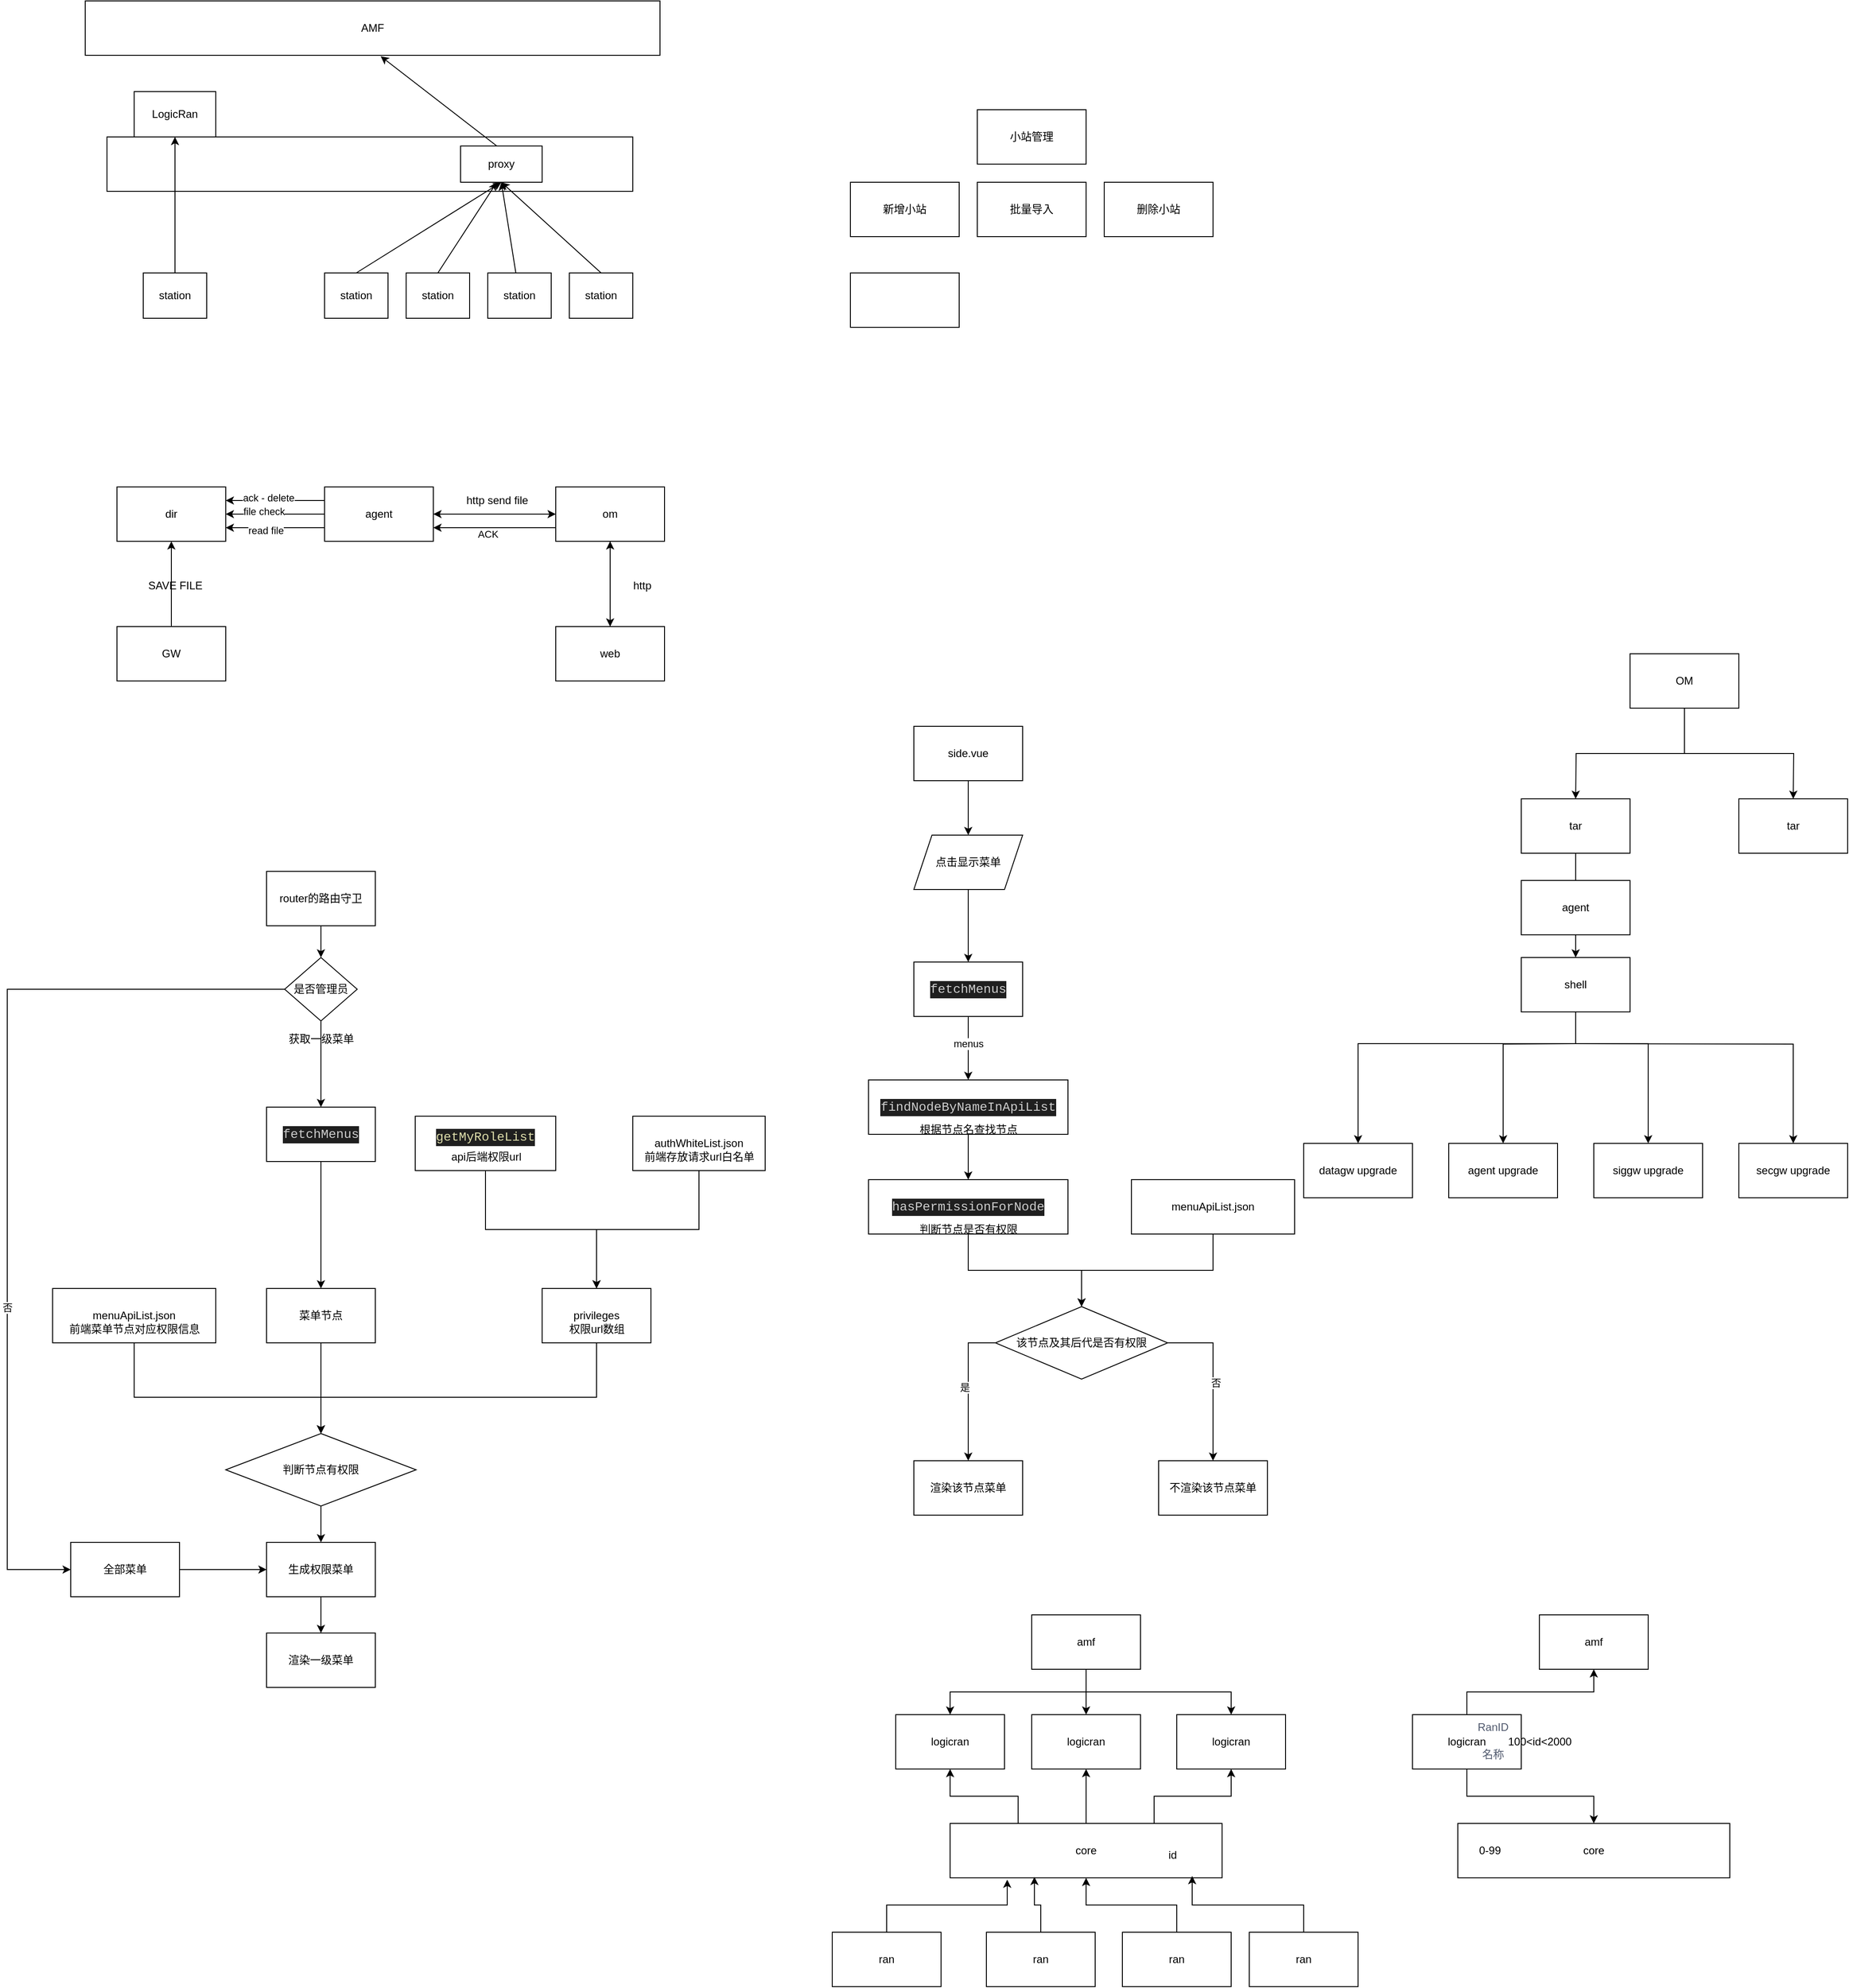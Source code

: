 <mxfile version="23.0.2" type="github">
  <diagram id="r8akQIV7CGBrM3lP9Y4Y" name="第 1 页">
    <mxGraphModel dx="1386" dy="1954" grid="1" gridSize="10" guides="1" tooltips="1" connect="1" arrows="1" fold="1" page="1" pageScale="1" pageWidth="827" pageHeight="1169" math="0" shadow="0">
      <root>
        <mxCell id="0" />
        <mxCell id="1" parent="0" />
        <mxCell id="nayXP41YcCdt_hHMmjPa-1" value="menuApiList.json" style="rounded=0;whiteSpace=wrap;html=1;" parent="1" vertex="1">
          <mxGeometry x="180" y="270" width="180" height="60" as="geometry" />
        </mxCell>
        <mxCell id="nayXP41YcCdt_hHMmjPa-24" style="edgeStyle=orthogonalEdgeStyle;rounded=0;orthogonalLoop=1;jettySize=auto;html=1;exitX=0.5;exitY=1;exitDx=0;exitDy=0;" parent="1" source="nayXP41YcCdt_hHMmjPa-2" target="nayXP41YcCdt_hHMmjPa-9" edge="1">
          <mxGeometry relative="1" as="geometry" />
        </mxCell>
        <mxCell id="nayXP41YcCdt_hHMmjPa-2" value="authWhiteList.json" style="rounded=0;whiteSpace=wrap;html=1;" parent="1" vertex="1">
          <mxGeometry x="820" y="80" width="146" height="60" as="geometry" />
        </mxCell>
        <mxCell id="nayXP41YcCdt_hHMmjPa-29" style="edgeStyle=orthogonalEdgeStyle;rounded=0;orthogonalLoop=1;jettySize=auto;html=1;" parent="1" source="nayXP41YcCdt_hHMmjPa-3" target="nayXP41YcCdt_hHMmjPa-28" edge="1">
          <mxGeometry relative="1" as="geometry">
            <Array as="points">
              <mxPoint x="270" y="390" />
              <mxPoint x="476" y="390" />
            </Array>
          </mxGeometry>
        </mxCell>
        <mxCell id="nayXP41YcCdt_hHMmjPa-3" value="前端菜单节点对应权限信息" style="text;html=1;align=center;verticalAlign=middle;resizable=0;points=[];autosize=1;strokeColor=none;fillColor=none;" parent="1" vertex="1">
          <mxGeometry x="185" y="300" width="170" height="30" as="geometry" />
        </mxCell>
        <mxCell id="nayXP41YcCdt_hHMmjPa-4" value="前端存放请求url白名单" style="text;html=1;align=center;verticalAlign=middle;resizable=0;points=[];autosize=1;strokeColor=none;fillColor=none;" parent="1" vertex="1">
          <mxGeometry x="818" y="110" width="150" height="30" as="geometry" />
        </mxCell>
        <mxCell id="nayXP41YcCdt_hHMmjPa-36" value="" style="edgeStyle=orthogonalEdgeStyle;rounded=0;orthogonalLoop=1;jettySize=auto;html=1;" parent="1" source="nayXP41YcCdt_hHMmjPa-5" target="nayXP41YcCdt_hHMmjPa-35" edge="1">
          <mxGeometry relative="1" as="geometry" />
        </mxCell>
        <mxCell id="nayXP41YcCdt_hHMmjPa-5" value="router的路由守卫" style="whiteSpace=wrap;html=1;" parent="1" vertex="1">
          <mxGeometry x="416" y="-190" width="120" height="60" as="geometry" />
        </mxCell>
        <mxCell id="nayXP41YcCdt_hHMmjPa-25" style="edgeStyle=orthogonalEdgeStyle;rounded=0;orthogonalLoop=1;jettySize=auto;html=1;exitX=0.5;exitY=1;exitDx=0;exitDy=0;" parent="1" source="nayXP41YcCdt_hHMmjPa-7" target="nayXP41YcCdt_hHMmjPa-9" edge="1">
          <mxGeometry relative="1" as="geometry" />
        </mxCell>
        <mxCell id="nayXP41YcCdt_hHMmjPa-7" value="&#xa;&lt;div style=&quot;color: rgb(204, 204, 204); background-color: rgb(31, 31, 31); font-family: Consolas, &amp;quot;Courier New&amp;quot;, monospace; font-weight: normal; font-size: 14px; line-height: 19px;&quot;&gt;&lt;div&gt;&lt;span style=&quot;color: #dcdcaa;&quot;&gt;getMyRoleList&lt;/span&gt;&lt;/div&gt;&lt;/div&gt;&#xa;&#xa;" style="whiteSpace=wrap;html=1;" parent="1" vertex="1">
          <mxGeometry x="580" y="80" width="155" height="60" as="geometry" />
        </mxCell>
        <mxCell id="nayXP41YcCdt_hHMmjPa-79" style="edgeStyle=orthogonalEdgeStyle;rounded=0;orthogonalLoop=1;jettySize=auto;html=1;exitX=0.5;exitY=1;exitDx=0;exitDy=0;entryX=0.5;entryY=0;entryDx=0;entryDy=0;" parent="1" source="nayXP41YcCdt_hHMmjPa-9" target="nayXP41YcCdt_hHMmjPa-28" edge="1">
          <mxGeometry relative="1" as="geometry">
            <Array as="points">
              <mxPoint x="780" y="390" />
              <mxPoint x="476" y="390" />
            </Array>
          </mxGeometry>
        </mxCell>
        <mxCell id="nayXP41YcCdt_hHMmjPa-9" value="privileges" style="whiteSpace=wrap;html=1;" parent="1" vertex="1">
          <mxGeometry x="720" y="270" width="120" height="60" as="geometry" />
        </mxCell>
        <mxCell id="nayXP41YcCdt_hHMmjPa-12" value="权限url数组" style="text;html=1;align=center;verticalAlign=middle;resizable=0;points=[];autosize=1;strokeColor=none;fillColor=none;" parent="1" vertex="1">
          <mxGeometry x="735" y="300" width="90" height="30" as="geometry" />
        </mxCell>
        <mxCell id="nayXP41YcCdt_hHMmjPa-81" style="edgeStyle=orthogonalEdgeStyle;rounded=0;orthogonalLoop=1;jettySize=auto;html=1;exitX=0.5;exitY=1;exitDx=0;exitDy=0;" parent="1" source="nayXP41YcCdt_hHMmjPa-15" target="nayXP41YcCdt_hHMmjPa-80" edge="1">
          <mxGeometry relative="1" as="geometry" />
        </mxCell>
        <mxCell id="nayXP41YcCdt_hHMmjPa-15" value="&lt;div style=&quot;color: rgb(204, 204, 204); background-color: rgb(31, 31, 31); font-family: Consolas, &amp;quot;Courier New&amp;quot;, monospace; font-size: 14px; line-height: 19px;&quot;&gt;fetchMenus&lt;/div&gt;" style="whiteSpace=wrap;html=1;" parent="1" vertex="1">
          <mxGeometry x="416" y="70" width="120" height="60" as="geometry" />
        </mxCell>
        <mxCell id="nayXP41YcCdt_hHMmjPa-8" value="api后端权限url" style="text;html=1;align=center;verticalAlign=middle;resizable=0;points=[];autosize=1;strokeColor=none;fillColor=none;" parent="1" vertex="1">
          <mxGeometry x="607.5" y="110" width="100" height="30" as="geometry" />
        </mxCell>
        <mxCell id="nayXP41YcCdt_hHMmjPa-27" value="获取一级菜单" style="text;html=1;align=center;verticalAlign=middle;resizable=0;points=[];autosize=1;strokeColor=none;fillColor=none;" parent="1" vertex="1">
          <mxGeometry x="426" y="-20" width="100" height="30" as="geometry" />
        </mxCell>
        <mxCell id="nayXP41YcCdt_hHMmjPa-32" value="" style="edgeStyle=orthogonalEdgeStyle;rounded=0;orthogonalLoop=1;jettySize=auto;html=1;" parent="1" source="nayXP41YcCdt_hHMmjPa-28" target="nayXP41YcCdt_hHMmjPa-31" edge="1">
          <mxGeometry relative="1" as="geometry" />
        </mxCell>
        <mxCell id="nayXP41YcCdt_hHMmjPa-28" value="判断节点有权限" style="rhombus;whiteSpace=wrap;html=1;" parent="1" vertex="1">
          <mxGeometry x="371" y="430" width="210" height="80" as="geometry" />
        </mxCell>
        <mxCell id="nayXP41YcCdt_hHMmjPa-34" value="" style="edgeStyle=orthogonalEdgeStyle;rounded=0;orthogonalLoop=1;jettySize=auto;html=1;" parent="1" source="nayXP41YcCdt_hHMmjPa-31" target="nayXP41YcCdt_hHMmjPa-33" edge="1">
          <mxGeometry relative="1" as="geometry" />
        </mxCell>
        <mxCell id="nayXP41YcCdt_hHMmjPa-31" value="生成权限菜单" style="whiteSpace=wrap;html=1;" parent="1" vertex="1">
          <mxGeometry x="416" y="550" width="120" height="60" as="geometry" />
        </mxCell>
        <mxCell id="nayXP41YcCdt_hHMmjPa-33" value="渲染一级菜单" style="whiteSpace=wrap;html=1;" parent="1" vertex="1">
          <mxGeometry x="416" y="650" width="120" height="60" as="geometry" />
        </mxCell>
        <mxCell id="nayXP41YcCdt_hHMmjPa-38" style="edgeStyle=orthogonalEdgeStyle;rounded=0;orthogonalLoop=1;jettySize=auto;html=1;exitX=0.5;exitY=1;exitDx=0;exitDy=0;entryX=0.5;entryY=0;entryDx=0;entryDy=0;" parent="1" source="nayXP41YcCdt_hHMmjPa-35" target="nayXP41YcCdt_hHMmjPa-15" edge="1">
          <mxGeometry relative="1" as="geometry" />
        </mxCell>
        <mxCell id="nayXP41YcCdt_hHMmjPa-44" style="edgeStyle=orthogonalEdgeStyle;rounded=0;orthogonalLoop=1;jettySize=auto;html=1;exitX=0;exitY=0.5;exitDx=0;exitDy=0;entryX=0;entryY=0.5;entryDx=0;entryDy=0;" parent="1" source="nayXP41YcCdt_hHMmjPa-35" target="nayXP41YcCdt_hHMmjPa-45" edge="1">
          <mxGeometry relative="1" as="geometry">
            <mxPoint x="100" y="610" as="targetPoint" />
            <Array as="points">
              <mxPoint x="130" y="-60" />
              <mxPoint x="130" y="580" />
            </Array>
          </mxGeometry>
        </mxCell>
        <mxCell id="nayXP41YcCdt_hHMmjPa-47" value="否" style="edgeLabel;html=1;align=center;verticalAlign=middle;resizable=0;points=[];" parent="nayXP41YcCdt_hHMmjPa-44" vertex="1" connectable="0">
          <mxGeometry x="0.293" relative="1" as="geometry">
            <mxPoint as="offset" />
          </mxGeometry>
        </mxCell>
        <mxCell id="nayXP41YcCdt_hHMmjPa-35" value="是否管理员" style="rhombus;whiteSpace=wrap;html=1;" parent="1" vertex="1">
          <mxGeometry x="436" y="-95" width="80" height="70" as="geometry" />
        </mxCell>
        <mxCell id="nayXP41YcCdt_hHMmjPa-46" style="edgeStyle=orthogonalEdgeStyle;rounded=0;orthogonalLoop=1;jettySize=auto;html=1;exitX=1;exitY=0.5;exitDx=0;exitDy=0;" parent="1" source="nayXP41YcCdt_hHMmjPa-45" target="nayXP41YcCdt_hHMmjPa-31" edge="1">
          <mxGeometry relative="1" as="geometry" />
        </mxCell>
        <mxCell id="nayXP41YcCdt_hHMmjPa-45" value="全部菜单" style="whiteSpace=wrap;html=1;" parent="1" vertex="1">
          <mxGeometry x="200" y="550" width="120" height="60" as="geometry" />
        </mxCell>
        <mxCell id="nayXP41YcCdt_hHMmjPa-54" value="" style="edgeStyle=orthogonalEdgeStyle;rounded=0;orthogonalLoop=1;jettySize=auto;html=1;" parent="1" source="nayXP41YcCdt_hHMmjPa-48" target="nayXP41YcCdt_hHMmjPa-53" edge="1">
          <mxGeometry relative="1" as="geometry" />
        </mxCell>
        <mxCell id="nayXP41YcCdt_hHMmjPa-48" value="side.vue" style="whiteSpace=wrap;html=1;" parent="1" vertex="1">
          <mxGeometry x="1130" y="-350" width="120" height="60" as="geometry" />
        </mxCell>
        <mxCell id="nayXP41YcCdt_hHMmjPa-50" value="渲染该节点菜单" style="whiteSpace=wrap;html=1;" parent="1" vertex="1">
          <mxGeometry x="1130" y="460" width="120" height="60" as="geometry" />
        </mxCell>
        <mxCell id="nayXP41YcCdt_hHMmjPa-65" value="" style="edgeStyle=orthogonalEdgeStyle;rounded=0;orthogonalLoop=1;jettySize=auto;html=1;" parent="1" source="nayXP41YcCdt_hHMmjPa-51" target="nayXP41YcCdt_hHMmjPa-64" edge="1">
          <mxGeometry relative="1" as="geometry" />
        </mxCell>
        <mxCell id="nayXP41YcCdt_hHMmjPa-51" value="&lt;div style=&quot;color: rgb(204, 204, 204); background-color: rgb(31, 31, 31); font-family: Consolas, &amp;quot;Courier New&amp;quot;, monospace; font-size: 14px; line-height: 19px;&quot;&gt;findNodeByNameInApiList&lt;/div&gt;" style="whiteSpace=wrap;html=1;" parent="1" vertex="1">
          <mxGeometry x="1080" y="40" width="220" height="60" as="geometry" />
        </mxCell>
        <mxCell id="nayXP41YcCdt_hHMmjPa-56" value="" style="edgeStyle=orthogonalEdgeStyle;rounded=0;orthogonalLoop=1;jettySize=auto;html=1;" parent="1" source="nayXP41YcCdt_hHMmjPa-53" target="nayXP41YcCdt_hHMmjPa-55" edge="1">
          <mxGeometry relative="1" as="geometry" />
        </mxCell>
        <mxCell id="nayXP41YcCdt_hHMmjPa-53" value="点击显示菜单" style="shape=parallelogram;perimeter=parallelogramPerimeter;whiteSpace=wrap;html=1;fixedSize=1;" parent="1" vertex="1">
          <mxGeometry x="1130" y="-230" width="120" height="60" as="geometry" />
        </mxCell>
        <mxCell id="nayXP41YcCdt_hHMmjPa-57" value="" style="edgeStyle=orthogonalEdgeStyle;rounded=0;orthogonalLoop=1;jettySize=auto;html=1;" parent="1" source="nayXP41YcCdt_hHMmjPa-55" target="nayXP41YcCdt_hHMmjPa-51" edge="1">
          <mxGeometry relative="1" as="geometry" />
        </mxCell>
        <mxCell id="nayXP41YcCdt_hHMmjPa-58" value="menus" style="edgeLabel;html=1;align=center;verticalAlign=middle;resizable=0;points=[];" parent="nayXP41YcCdt_hHMmjPa-57" vertex="1" connectable="0">
          <mxGeometry x="-0.171" y="-3" relative="1" as="geometry">
            <mxPoint x="3" y="1" as="offset" />
          </mxGeometry>
        </mxCell>
        <mxCell id="nayXP41YcCdt_hHMmjPa-55" value="&lt;div style=&quot;color: rgb(204, 204, 204); background-color: rgb(31, 31, 31); font-family: Consolas, &amp;quot;Courier New&amp;quot;, monospace; font-size: 14px; line-height: 19px;&quot;&gt;fetchMenus&lt;/div&gt;" style="whiteSpace=wrap;html=1;" parent="1" vertex="1">
          <mxGeometry x="1130" y="-90" width="120" height="60" as="geometry" />
        </mxCell>
        <mxCell id="nayXP41YcCdt_hHMmjPa-67" style="edgeStyle=orthogonalEdgeStyle;rounded=0;orthogonalLoop=1;jettySize=auto;html=1;" parent="1" source="nayXP41YcCdt_hHMmjPa-59" target="nayXP41YcCdt_hHMmjPa-61" edge="1">
          <mxGeometry relative="1" as="geometry" />
        </mxCell>
        <mxCell id="nayXP41YcCdt_hHMmjPa-59" value="menuApiList.json" style="rounded=0;whiteSpace=wrap;html=1;" parent="1" vertex="1">
          <mxGeometry x="1370" y="150" width="180" height="60" as="geometry" />
        </mxCell>
        <mxCell id="nayXP41YcCdt_hHMmjPa-70" style="edgeStyle=orthogonalEdgeStyle;rounded=0;orthogonalLoop=1;jettySize=auto;html=1;exitX=0;exitY=0.5;exitDx=0;exitDy=0;" parent="1" source="nayXP41YcCdt_hHMmjPa-61" target="nayXP41YcCdt_hHMmjPa-50" edge="1">
          <mxGeometry relative="1" as="geometry" />
        </mxCell>
        <mxCell id="nayXP41YcCdt_hHMmjPa-74" value="是" style="edgeLabel;html=1;align=center;verticalAlign=middle;resizable=0;points=[];" parent="nayXP41YcCdt_hHMmjPa-70" vertex="1" connectable="0">
          <mxGeometry x="-0.013" y="-4" relative="1" as="geometry">
            <mxPoint as="offset" />
          </mxGeometry>
        </mxCell>
        <mxCell id="nayXP41YcCdt_hHMmjPa-72" style="edgeStyle=orthogonalEdgeStyle;rounded=0;orthogonalLoop=1;jettySize=auto;html=1;exitX=1;exitY=0.5;exitDx=0;exitDy=0;" parent="1" source="nayXP41YcCdt_hHMmjPa-61" target="nayXP41YcCdt_hHMmjPa-71" edge="1">
          <mxGeometry relative="1" as="geometry" />
        </mxCell>
        <mxCell id="nayXP41YcCdt_hHMmjPa-73" value="否" style="edgeLabel;html=1;align=center;verticalAlign=middle;resizable=0;points=[];" parent="nayXP41YcCdt_hHMmjPa-72" vertex="1" connectable="0">
          <mxGeometry x="0.044" y="3" relative="1" as="geometry">
            <mxPoint as="offset" />
          </mxGeometry>
        </mxCell>
        <mxCell id="nayXP41YcCdt_hHMmjPa-61" value="该节点及其后代是否有权限" style="rhombus;whiteSpace=wrap;html=1;" parent="1" vertex="1">
          <mxGeometry x="1220" y="290" width="190" height="80" as="geometry" />
        </mxCell>
        <mxCell id="nayXP41YcCdt_hHMmjPa-66" style="edgeStyle=orthogonalEdgeStyle;rounded=0;orthogonalLoop=1;jettySize=auto;html=1;" parent="1" source="nayXP41YcCdt_hHMmjPa-64" target="nayXP41YcCdt_hHMmjPa-61" edge="1">
          <mxGeometry relative="1" as="geometry" />
        </mxCell>
        <mxCell id="nayXP41YcCdt_hHMmjPa-64" value="&lt;div style=&quot;color: rgb(204, 204, 204); background-color: rgb(31, 31, 31); font-family: Consolas, &amp;quot;Courier New&amp;quot;, monospace; font-size: 14px; line-height: 19px;&quot;&gt;hasPermissionForNode&lt;/div&gt;" style="whiteSpace=wrap;html=1;" parent="1" vertex="1">
          <mxGeometry x="1080" y="150" width="220" height="60" as="geometry" />
        </mxCell>
        <mxCell id="nayXP41YcCdt_hHMmjPa-71" value="不渲染该节点菜单" style="whiteSpace=wrap;html=1;" parent="1" vertex="1">
          <mxGeometry x="1400" y="460" width="120" height="60" as="geometry" />
        </mxCell>
        <mxCell id="nayXP41YcCdt_hHMmjPa-75" value="根据节点名查找节点" style="text;html=1;align=center;verticalAlign=middle;resizable=0;points=[];autosize=1;strokeColor=none;fillColor=none;" parent="1" vertex="1">
          <mxGeometry x="1125" y="80" width="130" height="30" as="geometry" />
        </mxCell>
        <mxCell id="nayXP41YcCdt_hHMmjPa-76" value="判断节点是否有权限" style="text;html=1;align=center;verticalAlign=middle;resizable=0;points=[];autosize=1;strokeColor=none;fillColor=none;" parent="1" vertex="1">
          <mxGeometry x="1125" y="190" width="130" height="30" as="geometry" />
        </mxCell>
        <mxCell id="nayXP41YcCdt_hHMmjPa-82" value="" style="edgeStyle=orthogonalEdgeStyle;rounded=0;orthogonalLoop=1;jettySize=auto;html=1;" parent="1" source="nayXP41YcCdt_hHMmjPa-80" target="nayXP41YcCdt_hHMmjPa-28" edge="1">
          <mxGeometry relative="1" as="geometry" />
        </mxCell>
        <mxCell id="nayXP41YcCdt_hHMmjPa-80" value="菜单节点" style="whiteSpace=wrap;html=1;" parent="1" vertex="1">
          <mxGeometry x="416" y="270" width="120" height="60" as="geometry" />
        </mxCell>
        <mxCell id="s-JntNpwvqXk4a5W6YOE-53" style="edgeStyle=orthogonalEdgeStyle;rounded=0;orthogonalLoop=1;jettySize=auto;html=1;exitX=0.5;exitY=1;exitDx=0;exitDy=0;" parent="1" source="s-JntNpwvqXk4a5W6YOE-22" target="s-JntNpwvqXk4a5W6YOE-47" edge="1">
          <mxGeometry relative="1" as="geometry" />
        </mxCell>
        <mxCell id="s-JntNpwvqXk4a5W6YOE-54" style="edgeStyle=orthogonalEdgeStyle;rounded=0;orthogonalLoop=1;jettySize=auto;html=1;exitX=0.5;exitY=1;exitDx=0;exitDy=0;" parent="1" source="s-JntNpwvqXk4a5W6YOE-22" target="s-JntNpwvqXk4a5W6YOE-24" edge="1">
          <mxGeometry relative="1" as="geometry" />
        </mxCell>
        <mxCell id="s-JntNpwvqXk4a5W6YOE-55" style="edgeStyle=orthogonalEdgeStyle;rounded=0;orthogonalLoop=1;jettySize=auto;html=1;exitX=0.5;exitY=1;exitDx=0;exitDy=0;" parent="1" source="s-JntNpwvqXk4a5W6YOE-22" target="s-JntNpwvqXk4a5W6YOE-48" edge="1">
          <mxGeometry relative="1" as="geometry" />
        </mxCell>
        <mxCell id="s-JntNpwvqXk4a5W6YOE-22" value="amf&lt;br&gt;" style="whiteSpace=wrap;html=1;" parent="1" vertex="1">
          <mxGeometry x="1260" y="630" width="120" height="60" as="geometry" />
        </mxCell>
        <mxCell id="s-JntNpwvqXk4a5W6YOE-49" value="" style="edgeStyle=orthogonalEdgeStyle;rounded=0;orthogonalLoop=1;jettySize=auto;html=1;" parent="1" source="s-JntNpwvqXk4a5W6YOE-23" target="s-JntNpwvqXk4a5W6YOE-24" edge="1">
          <mxGeometry relative="1" as="geometry" />
        </mxCell>
        <mxCell id="s-JntNpwvqXk4a5W6YOE-50" style="edgeStyle=orthogonalEdgeStyle;rounded=0;orthogonalLoop=1;jettySize=auto;html=1;exitX=0.75;exitY=0;exitDx=0;exitDy=0;" parent="1" source="s-JntNpwvqXk4a5W6YOE-23" target="s-JntNpwvqXk4a5W6YOE-48" edge="1">
          <mxGeometry relative="1" as="geometry" />
        </mxCell>
        <mxCell id="s-JntNpwvqXk4a5W6YOE-51" style="edgeStyle=orthogonalEdgeStyle;rounded=0;orthogonalLoop=1;jettySize=auto;html=1;exitX=0.25;exitY=0;exitDx=0;exitDy=0;entryX=0.5;entryY=1;entryDx=0;entryDy=0;" parent="1" source="s-JntNpwvqXk4a5W6YOE-23" target="s-JntNpwvqXk4a5W6YOE-47" edge="1">
          <mxGeometry relative="1" as="geometry" />
        </mxCell>
        <mxCell id="s-JntNpwvqXk4a5W6YOE-23" value="core&lt;br&gt;" style="whiteSpace=wrap;html=1;" parent="1" vertex="1">
          <mxGeometry x="1170" y="860" width="300" height="60" as="geometry" />
        </mxCell>
        <mxCell id="s-JntNpwvqXk4a5W6YOE-24" value="logicran&lt;br&gt;" style="whiteSpace=wrap;html=1;" parent="1" vertex="1">
          <mxGeometry x="1260" y="740" width="120" height="60" as="geometry" />
        </mxCell>
        <mxCell id="s-JntNpwvqXk4a5W6YOE-25" value="ran&lt;br&gt;" style="whiteSpace=wrap;html=1;" parent="1" vertex="1">
          <mxGeometry x="1040" y="980" width="120" height="60" as="geometry" />
        </mxCell>
        <mxCell id="s-JntNpwvqXk4a5W6YOE-47" value="logicran&lt;br&gt;" style="whiteSpace=wrap;html=1;" parent="1" vertex="1">
          <mxGeometry x="1110" y="740" width="120" height="60" as="geometry" />
        </mxCell>
        <mxCell id="s-JntNpwvqXk4a5W6YOE-48" value="logicran&lt;br&gt;" style="whiteSpace=wrap;html=1;" parent="1" vertex="1">
          <mxGeometry x="1420" y="740" width="120" height="60" as="geometry" />
        </mxCell>
        <mxCell id="s-JntNpwvqXk4a5W6YOE-56" value="ran&lt;br&gt;" style="whiteSpace=wrap;html=1;" parent="1" vertex="1">
          <mxGeometry x="1500" y="980" width="120" height="60" as="geometry" />
        </mxCell>
        <mxCell id="s-JntNpwvqXk4a5W6YOE-61" style="edgeStyle=orthogonalEdgeStyle;rounded=0;orthogonalLoop=1;jettySize=auto;html=1;exitX=0.5;exitY=0;exitDx=0;exitDy=0;" parent="1" source="s-JntNpwvqXk4a5W6YOE-57" target="s-JntNpwvqXk4a5W6YOE-23" edge="1">
          <mxGeometry relative="1" as="geometry" />
        </mxCell>
        <mxCell id="s-JntNpwvqXk4a5W6YOE-57" value="ran&lt;br&gt;" style="whiteSpace=wrap;html=1;" parent="1" vertex="1">
          <mxGeometry x="1360" y="980" width="120" height="60" as="geometry" />
        </mxCell>
        <mxCell id="s-JntNpwvqXk4a5W6YOE-58" value="ran&lt;br&gt;" style="whiteSpace=wrap;html=1;" parent="1" vertex="1">
          <mxGeometry x="1210" y="980" width="120" height="60" as="geometry" />
        </mxCell>
        <mxCell id="s-JntNpwvqXk4a5W6YOE-59" style="edgeStyle=orthogonalEdgeStyle;rounded=0;orthogonalLoop=1;jettySize=auto;html=1;exitX=0.5;exitY=0;exitDx=0;exitDy=0;entryX=0.21;entryY=1.033;entryDx=0;entryDy=0;entryPerimeter=0;" parent="1" source="s-JntNpwvqXk4a5W6YOE-25" target="s-JntNpwvqXk4a5W6YOE-23" edge="1">
          <mxGeometry relative="1" as="geometry" />
        </mxCell>
        <mxCell id="s-JntNpwvqXk4a5W6YOE-60" style="edgeStyle=orthogonalEdgeStyle;rounded=0;orthogonalLoop=1;jettySize=auto;html=1;exitX=0.5;exitY=0;exitDx=0;exitDy=0;entryX=0.31;entryY=0.983;entryDx=0;entryDy=0;entryPerimeter=0;" parent="1" source="s-JntNpwvqXk4a5W6YOE-58" target="s-JntNpwvqXk4a5W6YOE-23" edge="1">
          <mxGeometry relative="1" as="geometry" />
        </mxCell>
        <mxCell id="s-JntNpwvqXk4a5W6YOE-62" style="edgeStyle=orthogonalEdgeStyle;rounded=0;orthogonalLoop=1;jettySize=auto;html=1;exitX=0.5;exitY=0;exitDx=0;exitDy=0;entryX=0.89;entryY=0.967;entryDx=0;entryDy=0;entryPerimeter=0;" parent="1" source="s-JntNpwvqXk4a5W6YOE-56" target="s-JntNpwvqXk4a5W6YOE-23" edge="1">
          <mxGeometry relative="1" as="geometry" />
        </mxCell>
        <mxCell id="s-JntNpwvqXk4a5W6YOE-63" value="id" style="text;html=1;align=center;verticalAlign=middle;resizable=0;points=[];autosize=1;strokeColor=none;fillColor=none;" parent="1" vertex="1">
          <mxGeometry x="1400" y="880" width="30" height="30" as="geometry" />
        </mxCell>
        <mxCell id="s-JntNpwvqXk4a5W6YOE-64" value="core&lt;br&gt;" style="whiteSpace=wrap;html=1;" parent="1" vertex="1">
          <mxGeometry x="1730" y="860" width="300" height="60" as="geometry" />
        </mxCell>
        <mxCell id="s-JntNpwvqXk4a5W6YOE-66" style="edgeStyle=orthogonalEdgeStyle;rounded=0;orthogonalLoop=1;jettySize=auto;html=1;exitX=0.5;exitY=1;exitDx=0;exitDy=0;" parent="1" source="s-JntNpwvqXk4a5W6YOE-65" target="s-JntNpwvqXk4a5W6YOE-64" edge="1">
          <mxGeometry relative="1" as="geometry" />
        </mxCell>
        <mxCell id="s-JntNpwvqXk4a5W6YOE-70" style="edgeStyle=orthogonalEdgeStyle;rounded=0;orthogonalLoop=1;jettySize=auto;html=1;exitX=0.5;exitY=0;exitDx=0;exitDy=0;" parent="1" source="s-JntNpwvqXk4a5W6YOE-65" target="s-JntNpwvqXk4a5W6YOE-69" edge="1">
          <mxGeometry relative="1" as="geometry" />
        </mxCell>
        <mxCell id="s-JntNpwvqXk4a5W6YOE-65" value="logicran&lt;br&gt;" style="whiteSpace=wrap;html=1;" parent="1" vertex="1">
          <mxGeometry x="1680" y="740" width="120" height="60" as="geometry" />
        </mxCell>
        <mxCell id="s-JntNpwvqXk4a5W6YOE-67" value="&lt;span style=&quot;color: rgb(81, 90, 110); font-family: Avenir, Helvetica, Arial, sans-serif; font-size: 12px; font-style: normal; font-variant-ligatures: normal; font-variant-caps: normal; font-weight: 400; letter-spacing: normal; orphans: 2; text-align: right; text-indent: 0px; text-transform: none; widows: 2; word-spacing: 0px; -webkit-text-stroke-width: 0px; background-color: rgb(255, 255, 255); text-decoration-thickness: initial; text-decoration-style: initial; text-decoration-color: initial; float: none; display: inline !important;&quot;&gt;RanID&lt;/span&gt;" style="text;whiteSpace=wrap;html=1;" parent="1" vertex="1">
          <mxGeometry x="1750" y="740" width="70" height="40" as="geometry" />
        </mxCell>
        <mxCell id="s-JntNpwvqXk4a5W6YOE-68" value="&lt;span style=&quot;color: rgb(81, 90, 110); font-family: Avenir, Helvetica, Arial, sans-serif; font-size: 12px; font-style: normal; font-variant-ligatures: normal; font-variant-caps: normal; font-weight: 400; letter-spacing: normal; orphans: 2; text-align: right; text-indent: 0px; text-transform: none; widows: 2; word-spacing: 0px; -webkit-text-stroke-width: 0px; background-color: rgb(255, 255, 255); text-decoration-thickness: initial; text-decoration-style: initial; text-decoration-color: initial; float: none; display: inline !important;&quot;&gt;名称&lt;/span&gt;" style="text;whiteSpace=wrap;html=1;" parent="1" vertex="1">
          <mxGeometry x="1755" y="770" width="60" height="40" as="geometry" />
        </mxCell>
        <mxCell id="s-JntNpwvqXk4a5W6YOE-69" value="amf&lt;br&gt;" style="whiteSpace=wrap;html=1;" parent="1" vertex="1">
          <mxGeometry x="1820" y="630" width="120" height="60" as="geometry" />
        </mxCell>
        <mxCell id="s-JntNpwvqXk4a5W6YOE-71" value="100&amp;lt;id&amp;lt;2000&lt;br&gt;" style="text;html=1;align=center;verticalAlign=middle;resizable=0;points=[];autosize=1;strokeColor=none;fillColor=none;" parent="1" vertex="1">
          <mxGeometry x="1770" y="755" width="100" height="30" as="geometry" />
        </mxCell>
        <mxCell id="s-JntNpwvqXk4a5W6YOE-73" value="0-99" style="text;html=1;align=center;verticalAlign=middle;resizable=0;points=[];autosize=1;strokeColor=none;fillColor=none;" parent="1" vertex="1">
          <mxGeometry x="1740" y="875" width="50" height="30" as="geometry" />
        </mxCell>
        <mxCell id="RZryPaaWbks3N3tCYVJa-5" style="edgeStyle=orthogonalEdgeStyle;rounded=0;orthogonalLoop=1;jettySize=auto;html=1;exitX=1;exitY=0.5;exitDx=0;exitDy=0;" parent="1" source="RZryPaaWbks3N3tCYVJa-1" target="RZryPaaWbks3N3tCYVJa-4" edge="1">
          <mxGeometry relative="1" as="geometry" />
        </mxCell>
        <mxCell id="RZryPaaWbks3N3tCYVJa-19" style="edgeStyle=orthogonalEdgeStyle;rounded=0;orthogonalLoop=1;jettySize=auto;html=1;exitX=0;exitY=0.25;exitDx=0;exitDy=0;entryX=1;entryY=0.25;entryDx=0;entryDy=0;" parent="1" source="RZryPaaWbks3N3tCYVJa-1" target="RZryPaaWbks3N3tCYVJa-2" edge="1">
          <mxGeometry relative="1" as="geometry" />
        </mxCell>
        <mxCell id="RZryPaaWbks3N3tCYVJa-20" value="ack - delete&lt;br&gt;" style="edgeLabel;html=1;align=center;verticalAlign=middle;resizable=0;points=[];" parent="RZryPaaWbks3N3tCYVJa-19" vertex="1" connectable="0">
          <mxGeometry x="0.138" y="-3" relative="1" as="geometry">
            <mxPoint as="offset" />
          </mxGeometry>
        </mxCell>
        <mxCell id="RZryPaaWbks3N3tCYVJa-22" style="edgeStyle=orthogonalEdgeStyle;rounded=0;orthogonalLoop=1;jettySize=auto;html=1;exitX=0;exitY=0.5;exitDx=0;exitDy=0;" parent="1" source="RZryPaaWbks3N3tCYVJa-1" target="RZryPaaWbks3N3tCYVJa-2" edge="1">
          <mxGeometry relative="1" as="geometry" />
        </mxCell>
        <mxCell id="RZryPaaWbks3N3tCYVJa-23" value="file check" style="edgeLabel;html=1;align=center;verticalAlign=middle;resizable=0;points=[];" parent="RZryPaaWbks3N3tCYVJa-22" vertex="1" connectable="0">
          <mxGeometry x="0.229" y="-3" relative="1" as="geometry">
            <mxPoint as="offset" />
          </mxGeometry>
        </mxCell>
        <mxCell id="RZryPaaWbks3N3tCYVJa-24" style="edgeStyle=orthogonalEdgeStyle;rounded=0;orthogonalLoop=1;jettySize=auto;html=1;exitX=0;exitY=0.75;exitDx=0;exitDy=0;entryX=1;entryY=0.75;entryDx=0;entryDy=0;" parent="1" source="RZryPaaWbks3N3tCYVJa-1" target="RZryPaaWbks3N3tCYVJa-2" edge="1">
          <mxGeometry relative="1" as="geometry" />
        </mxCell>
        <mxCell id="RZryPaaWbks3N3tCYVJa-25" value="read file" style="edgeLabel;html=1;align=center;verticalAlign=middle;resizable=0;points=[];" parent="RZryPaaWbks3N3tCYVJa-24" vertex="1" connectable="0">
          <mxGeometry x="0.193" y="3" relative="1" as="geometry">
            <mxPoint as="offset" />
          </mxGeometry>
        </mxCell>
        <mxCell id="RZryPaaWbks3N3tCYVJa-1" value="agent" style="whiteSpace=wrap;html=1;" parent="1" vertex="1">
          <mxGeometry x="480" y="-614" width="120" height="60" as="geometry" />
        </mxCell>
        <mxCell id="RZryPaaWbks3N3tCYVJa-2" value="dir" style="whiteSpace=wrap;html=1;" parent="1" vertex="1">
          <mxGeometry x="251" y="-614" width="120" height="60" as="geometry" />
        </mxCell>
        <mxCell id="RZryPaaWbks3N3tCYVJa-6" style="edgeStyle=orthogonalEdgeStyle;rounded=0;orthogonalLoop=1;jettySize=auto;html=1;exitX=0;exitY=0.5;exitDx=0;exitDy=0;entryX=1;entryY=0.5;entryDx=0;entryDy=0;" parent="1" source="RZryPaaWbks3N3tCYVJa-4" target="RZryPaaWbks3N3tCYVJa-1" edge="1">
          <mxGeometry relative="1" as="geometry" />
        </mxCell>
        <mxCell id="RZryPaaWbks3N3tCYVJa-9" style="edgeStyle=orthogonalEdgeStyle;rounded=0;orthogonalLoop=1;jettySize=auto;html=1;exitX=0.5;exitY=1;exitDx=0;exitDy=0;entryX=0.5;entryY=0;entryDx=0;entryDy=0;" parent="1" source="RZryPaaWbks3N3tCYVJa-4" target="RZryPaaWbks3N3tCYVJa-8" edge="1">
          <mxGeometry relative="1" as="geometry" />
        </mxCell>
        <mxCell id="RZryPaaWbks3N3tCYVJa-16" style="edgeStyle=orthogonalEdgeStyle;rounded=0;orthogonalLoop=1;jettySize=auto;html=1;exitX=0;exitY=0.75;exitDx=0;exitDy=0;entryX=1;entryY=0.75;entryDx=0;entryDy=0;" parent="1" source="RZryPaaWbks3N3tCYVJa-4" target="RZryPaaWbks3N3tCYVJa-1" edge="1">
          <mxGeometry relative="1" as="geometry" />
        </mxCell>
        <mxCell id="RZryPaaWbks3N3tCYVJa-17" value="ACK" style="edgeLabel;html=1;align=center;verticalAlign=middle;resizable=0;points=[];" parent="RZryPaaWbks3N3tCYVJa-16" vertex="1" connectable="0">
          <mxGeometry x="0.481" y="7" relative="1" as="geometry">
            <mxPoint x="25" as="offset" />
          </mxGeometry>
        </mxCell>
        <mxCell id="RZryPaaWbks3N3tCYVJa-4" value="om" style="whiteSpace=wrap;html=1;" parent="1" vertex="1">
          <mxGeometry x="735" y="-614" width="120" height="60" as="geometry" />
        </mxCell>
        <mxCell id="RZryPaaWbks3N3tCYVJa-7" value="http send file" style="text;html=1;align=center;verticalAlign=middle;resizable=0;points=[];autosize=1;strokeColor=none;fillColor=none;" parent="1" vertex="1">
          <mxGeometry x="625" y="-614" width="90" height="30" as="geometry" />
        </mxCell>
        <mxCell id="RZryPaaWbks3N3tCYVJa-10" style="edgeStyle=orthogonalEdgeStyle;rounded=0;orthogonalLoop=1;jettySize=auto;html=1;exitX=0.5;exitY=0;exitDx=0;exitDy=0;entryX=0.5;entryY=1;entryDx=0;entryDy=0;" parent="1" source="RZryPaaWbks3N3tCYVJa-8" target="RZryPaaWbks3N3tCYVJa-4" edge="1">
          <mxGeometry relative="1" as="geometry" />
        </mxCell>
        <mxCell id="RZryPaaWbks3N3tCYVJa-8" value="web" style="whiteSpace=wrap;html=1;" parent="1" vertex="1">
          <mxGeometry x="735" y="-460" width="120" height="60" as="geometry" />
        </mxCell>
        <mxCell id="RZryPaaWbks3N3tCYVJa-11" value="http" style="text;html=1;align=center;verticalAlign=middle;resizable=0;points=[];autosize=1;strokeColor=none;fillColor=none;" parent="1" vertex="1">
          <mxGeometry x="810" y="-520" width="40" height="30" as="geometry" />
        </mxCell>
        <mxCell id="RZryPaaWbks3N3tCYVJa-13" value="" style="edgeStyle=orthogonalEdgeStyle;rounded=0;orthogonalLoop=1;jettySize=auto;html=1;" parent="1" source="RZryPaaWbks3N3tCYVJa-12" target="RZryPaaWbks3N3tCYVJa-2" edge="1">
          <mxGeometry relative="1" as="geometry" />
        </mxCell>
        <mxCell id="RZryPaaWbks3N3tCYVJa-12" value="GW" style="whiteSpace=wrap;html=1;" parent="1" vertex="1">
          <mxGeometry x="251" y="-460" width="120" height="60" as="geometry" />
        </mxCell>
        <mxCell id="RZryPaaWbks3N3tCYVJa-14" value="SAVE FILE" style="text;html=1;align=center;verticalAlign=middle;resizable=0;points=[];autosize=1;strokeColor=none;fillColor=none;" parent="1" vertex="1">
          <mxGeometry x="275" y="-520" width="80" height="30" as="geometry" />
        </mxCell>
        <mxCell id="yOBXH1CnRbDypzO_mBWQ-1" value="" style="rounded=0;whiteSpace=wrap;html=1;" parent="1" vertex="1">
          <mxGeometry x="240" y="-1000" width="580" height="60" as="geometry" />
        </mxCell>
        <mxCell id="yOBXH1CnRbDypzO_mBWQ-3" value="station" style="whiteSpace=wrap;html=1;" parent="1" vertex="1">
          <mxGeometry x="480" y="-850" width="70" height="50" as="geometry" />
        </mxCell>
        <mxCell id="yOBXH1CnRbDypzO_mBWQ-4" value="station" style="whiteSpace=wrap;html=1;" parent="1" vertex="1">
          <mxGeometry x="570" y="-850" width="70" height="50" as="geometry" />
        </mxCell>
        <mxCell id="yOBXH1CnRbDypzO_mBWQ-5" value="station" style="whiteSpace=wrap;html=1;" parent="1" vertex="1">
          <mxGeometry x="660" y="-850" width="70" height="50" as="geometry" />
        </mxCell>
        <mxCell id="yOBXH1CnRbDypzO_mBWQ-6" value="station" style="whiteSpace=wrap;html=1;" parent="1" vertex="1">
          <mxGeometry x="750" y="-850" width="70" height="50" as="geometry" />
        </mxCell>
        <mxCell id="yOBXH1CnRbDypzO_mBWQ-8" value="LogicRan" style="whiteSpace=wrap;html=1;" parent="1" vertex="1">
          <mxGeometry x="270" y="-1050" width="90" height="50" as="geometry" />
        </mxCell>
        <mxCell id="yOBXH1CnRbDypzO_mBWQ-11" style="edgeStyle=orthogonalEdgeStyle;rounded=0;orthogonalLoop=1;jettySize=auto;html=1;" parent="1" source="yOBXH1CnRbDypzO_mBWQ-10" target="yOBXH1CnRbDypzO_mBWQ-8" edge="1">
          <mxGeometry relative="1" as="geometry" />
        </mxCell>
        <mxCell id="yOBXH1CnRbDypzO_mBWQ-10" value="station" style="whiteSpace=wrap;html=1;" parent="1" vertex="1">
          <mxGeometry x="280" y="-850" width="70" height="50" as="geometry" />
        </mxCell>
        <mxCell id="yOBXH1CnRbDypzO_mBWQ-12" value="proxy" style="whiteSpace=wrap;html=1;" parent="1" vertex="1">
          <mxGeometry x="630" y="-990" width="90" height="40" as="geometry" />
        </mxCell>
        <mxCell id="yOBXH1CnRbDypzO_mBWQ-13" value="AMF" style="whiteSpace=wrap;html=1;" parent="1" vertex="1">
          <mxGeometry x="216" y="-1150" width="634" height="60" as="geometry" />
        </mxCell>
        <mxCell id="yOBXH1CnRbDypzO_mBWQ-15" value="" style="endArrow=classic;html=1;rounded=0;entryX=0.5;entryY=1;entryDx=0;entryDy=0;exitX=0.5;exitY=0;exitDx=0;exitDy=0;" parent="1" source="yOBXH1CnRbDypzO_mBWQ-3" target="yOBXH1CnRbDypzO_mBWQ-12" edge="1">
          <mxGeometry width="50" height="50" relative="1" as="geometry">
            <mxPoint x="514.5" y="-870" as="sourcePoint" />
            <mxPoint x="514.5" y="-960" as="targetPoint" />
          </mxGeometry>
        </mxCell>
        <mxCell id="yOBXH1CnRbDypzO_mBWQ-16" value="" style="endArrow=classic;html=1;rounded=0;entryX=0.514;entryY=1.017;entryDx=0;entryDy=0;entryPerimeter=0;" parent="1" target="yOBXH1CnRbDypzO_mBWQ-13" edge="1">
          <mxGeometry width="50" height="50" relative="1" as="geometry">
            <mxPoint x="670" y="-990" as="sourcePoint" />
            <mxPoint x="720" y="-1040" as="targetPoint" />
          </mxGeometry>
        </mxCell>
        <mxCell id="yOBXH1CnRbDypzO_mBWQ-17" value="" style="edgeStyle=none;orthogonalLoop=1;jettySize=auto;html=1;rounded=0;exitX=0.5;exitY=0;exitDx=0;exitDy=0;" parent="1" source="yOBXH1CnRbDypzO_mBWQ-4" edge="1">
          <mxGeometry width="100" relative="1" as="geometry">
            <mxPoint x="650" y="-890" as="sourcePoint" />
            <mxPoint x="670" y="-950" as="targetPoint" />
            <Array as="points" />
          </mxGeometry>
        </mxCell>
        <mxCell id="yOBXH1CnRbDypzO_mBWQ-18" value="" style="edgeStyle=none;orthogonalLoop=1;jettySize=auto;html=1;rounded=0;entryX=0.5;entryY=1;entryDx=0;entryDy=0;" parent="1" source="yOBXH1CnRbDypzO_mBWQ-5" target="yOBXH1CnRbDypzO_mBWQ-12" edge="1">
          <mxGeometry width="100" relative="1" as="geometry">
            <mxPoint x="650" y="-900" as="sourcePoint" />
            <mxPoint x="750" y="-900" as="targetPoint" />
            <Array as="points" />
          </mxGeometry>
        </mxCell>
        <mxCell id="yOBXH1CnRbDypzO_mBWQ-19" value="" style="edgeStyle=none;orthogonalLoop=1;jettySize=auto;html=1;rounded=0;entryX=0.5;entryY=1;entryDx=0;entryDy=0;exitX=0.5;exitY=0;exitDx=0;exitDy=0;" parent="1" source="yOBXH1CnRbDypzO_mBWQ-6" target="yOBXH1CnRbDypzO_mBWQ-12" edge="1">
          <mxGeometry width="100" relative="1" as="geometry">
            <mxPoint x="730" y="-900" as="sourcePoint" />
            <mxPoint x="830" y="-900" as="targetPoint" />
            <Array as="points" />
          </mxGeometry>
        </mxCell>
        <mxCell id="yOBXH1CnRbDypzO_mBWQ-44" value="小站管理" style="whiteSpace=wrap;html=1;" parent="1" vertex="1">
          <mxGeometry x="1200" y="-1030" width="120" height="60" as="geometry" />
        </mxCell>
        <mxCell id="yOBXH1CnRbDypzO_mBWQ-45" value="新增小站" style="whiteSpace=wrap;html=1;" parent="1" vertex="1">
          <mxGeometry x="1060" y="-950" width="120" height="60" as="geometry" />
        </mxCell>
        <mxCell id="yOBXH1CnRbDypzO_mBWQ-46" value="删除小站" style="whiteSpace=wrap;html=1;" parent="1" vertex="1">
          <mxGeometry x="1340" y="-950" width="120" height="60" as="geometry" />
        </mxCell>
        <mxCell id="yOBXH1CnRbDypzO_mBWQ-47" value="批量导入" style="whiteSpace=wrap;html=1;" parent="1" vertex="1">
          <mxGeometry x="1200" y="-950" width="120" height="60" as="geometry" />
        </mxCell>
        <mxCell id="yOBXH1CnRbDypzO_mBWQ-48" value="" style="whiteSpace=wrap;html=1;" parent="1" vertex="1">
          <mxGeometry x="1060" y="-850" width="120" height="60" as="geometry" />
        </mxCell>
        <mxCell id="SBQYZ9nBRYp0pYcGOws0-3" style="edgeStyle=orthogonalEdgeStyle;rounded=0;orthogonalLoop=1;jettySize=auto;html=1;exitX=0.5;exitY=1;exitDx=0;exitDy=0;entryX=0.5;entryY=0;entryDx=0;entryDy=0;" edge="1" parent="1" source="SBQYZ9nBRYp0pYcGOws0-1">
          <mxGeometry relative="1" as="geometry">
            <mxPoint x="1860" y="-270" as="targetPoint" />
          </mxGeometry>
        </mxCell>
        <mxCell id="SBQYZ9nBRYp0pYcGOws0-5" style="edgeStyle=orthogonalEdgeStyle;rounded=0;orthogonalLoop=1;jettySize=auto;html=1;exitX=0.5;exitY=1;exitDx=0;exitDy=0;" edge="1" parent="1" source="SBQYZ9nBRYp0pYcGOws0-1">
          <mxGeometry relative="1" as="geometry">
            <mxPoint x="2100" y="-270" as="targetPoint" />
          </mxGeometry>
        </mxCell>
        <mxCell id="SBQYZ9nBRYp0pYcGOws0-1" value="OM" style="rounded=0;whiteSpace=wrap;html=1;" vertex="1" parent="1">
          <mxGeometry x="1920" y="-430" width="120" height="60" as="geometry" />
        </mxCell>
        <mxCell id="SBQYZ9nBRYp0pYcGOws0-4" value="tar" style="rounded=0;whiteSpace=wrap;html=1;" vertex="1" parent="1">
          <mxGeometry x="2040" y="-270" width="120" height="60" as="geometry" />
        </mxCell>
        <mxCell id="SBQYZ9nBRYp0pYcGOws0-13" style="edgeStyle=orthogonalEdgeStyle;rounded=0;orthogonalLoop=1;jettySize=auto;html=1;exitX=0.5;exitY=1;exitDx=0;exitDy=0;" edge="1" parent="1" target="SBQYZ9nBRYp0pYcGOws0-10">
          <mxGeometry relative="1" as="geometry">
            <mxPoint x="1860" y="-60" as="sourcePoint" />
            <Array as="points">
              <mxPoint x="1860" />
              <mxPoint x="1620" />
            </Array>
          </mxGeometry>
        </mxCell>
        <mxCell id="SBQYZ9nBRYp0pYcGOws0-14" style="edgeStyle=orthogonalEdgeStyle;rounded=0;orthogonalLoop=1;jettySize=auto;html=1;entryX=0.5;entryY=0;entryDx=0;entryDy=0;" edge="1" parent="1" target="SBQYZ9nBRYp0pYcGOws0-9">
          <mxGeometry relative="1" as="geometry">
            <mxPoint x="1860" as="sourcePoint" />
          </mxGeometry>
        </mxCell>
        <mxCell id="SBQYZ9nBRYp0pYcGOws0-15" style="edgeStyle=orthogonalEdgeStyle;rounded=0;orthogonalLoop=1;jettySize=auto;html=1;exitX=0.5;exitY=1;exitDx=0;exitDy=0;" edge="1" parent="1" target="SBQYZ9nBRYp0pYcGOws0-11">
          <mxGeometry relative="1" as="geometry">
            <mxPoint x="1860" y="-60" as="sourcePoint" />
            <Array as="points">
              <mxPoint x="1860" />
              <mxPoint x="1940" />
            </Array>
          </mxGeometry>
        </mxCell>
        <mxCell id="SBQYZ9nBRYp0pYcGOws0-16" style="edgeStyle=orthogonalEdgeStyle;rounded=0;orthogonalLoop=1;jettySize=auto;html=1;" edge="1" parent="1" target="SBQYZ9nBRYp0pYcGOws0-12">
          <mxGeometry relative="1" as="geometry">
            <mxPoint x="1860" as="sourcePoint" />
          </mxGeometry>
        </mxCell>
        <mxCell id="SBQYZ9nBRYp0pYcGOws0-9" value="agent upgrade" style="whiteSpace=wrap;html=1;" vertex="1" parent="1">
          <mxGeometry x="1720" y="110" width="120" height="60" as="geometry" />
        </mxCell>
        <mxCell id="SBQYZ9nBRYp0pYcGOws0-10" value="datagw upgrade" style="whiteSpace=wrap;html=1;" vertex="1" parent="1">
          <mxGeometry x="1560" y="110" width="120" height="60" as="geometry" />
        </mxCell>
        <mxCell id="SBQYZ9nBRYp0pYcGOws0-11" value="siggw upgrade" style="whiteSpace=wrap;html=1;" vertex="1" parent="1">
          <mxGeometry x="1880" y="110" width="120" height="60" as="geometry" />
        </mxCell>
        <mxCell id="SBQYZ9nBRYp0pYcGOws0-12" value="secgw upgrade" style="whiteSpace=wrap;html=1;" vertex="1" parent="1">
          <mxGeometry x="2040" y="110" width="120" height="60" as="geometry" />
        </mxCell>
        <mxCell id="SBQYZ9nBRYp0pYcGOws0-20" value="" style="edgeStyle=orthogonalEdgeStyle;rounded=0;orthogonalLoop=1;jettySize=auto;html=1;" edge="1" parent="1" source="SBQYZ9nBRYp0pYcGOws0-17" target="SBQYZ9nBRYp0pYcGOws0-19">
          <mxGeometry relative="1" as="geometry" />
        </mxCell>
        <mxCell id="SBQYZ9nBRYp0pYcGOws0-17" value="tar" style="rounded=0;whiteSpace=wrap;html=1;" vertex="1" parent="1">
          <mxGeometry x="1800" y="-270" width="120" height="60" as="geometry" />
        </mxCell>
        <mxCell id="SBQYZ9nBRYp0pYcGOws0-18" value="agent" style="whiteSpace=wrap;html=1;" vertex="1" parent="1">
          <mxGeometry x="1800" y="-180" width="120" height="60" as="geometry" />
        </mxCell>
        <mxCell id="SBQYZ9nBRYp0pYcGOws0-19" value="shell" style="whiteSpace=wrap;html=1;" vertex="1" parent="1">
          <mxGeometry x="1800" y="-95" width="120" height="60" as="geometry" />
        </mxCell>
      </root>
    </mxGraphModel>
  </diagram>
</mxfile>
